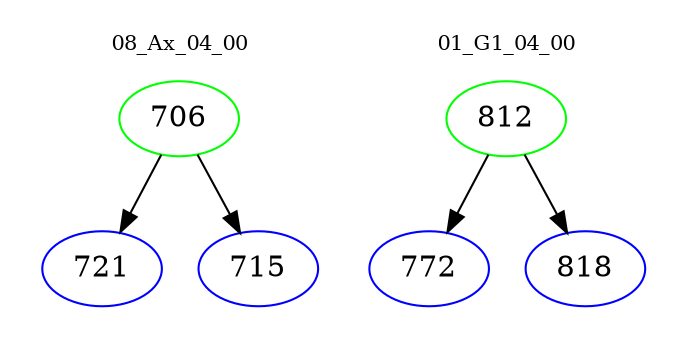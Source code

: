 digraph{
subgraph cluster_0 {
color = white
label = "08_Ax_04_00";
fontsize=10;
T0_706 [label="706", color="green"]
T0_706 -> T0_721 [color="black"]
T0_721 [label="721", color="blue"]
T0_706 -> T0_715 [color="black"]
T0_715 [label="715", color="blue"]
}
subgraph cluster_1 {
color = white
label = "01_G1_04_00";
fontsize=10;
T1_812 [label="812", color="green"]
T1_812 -> T1_772 [color="black"]
T1_772 [label="772", color="blue"]
T1_812 -> T1_818 [color="black"]
T1_818 [label="818", color="blue"]
}
}
